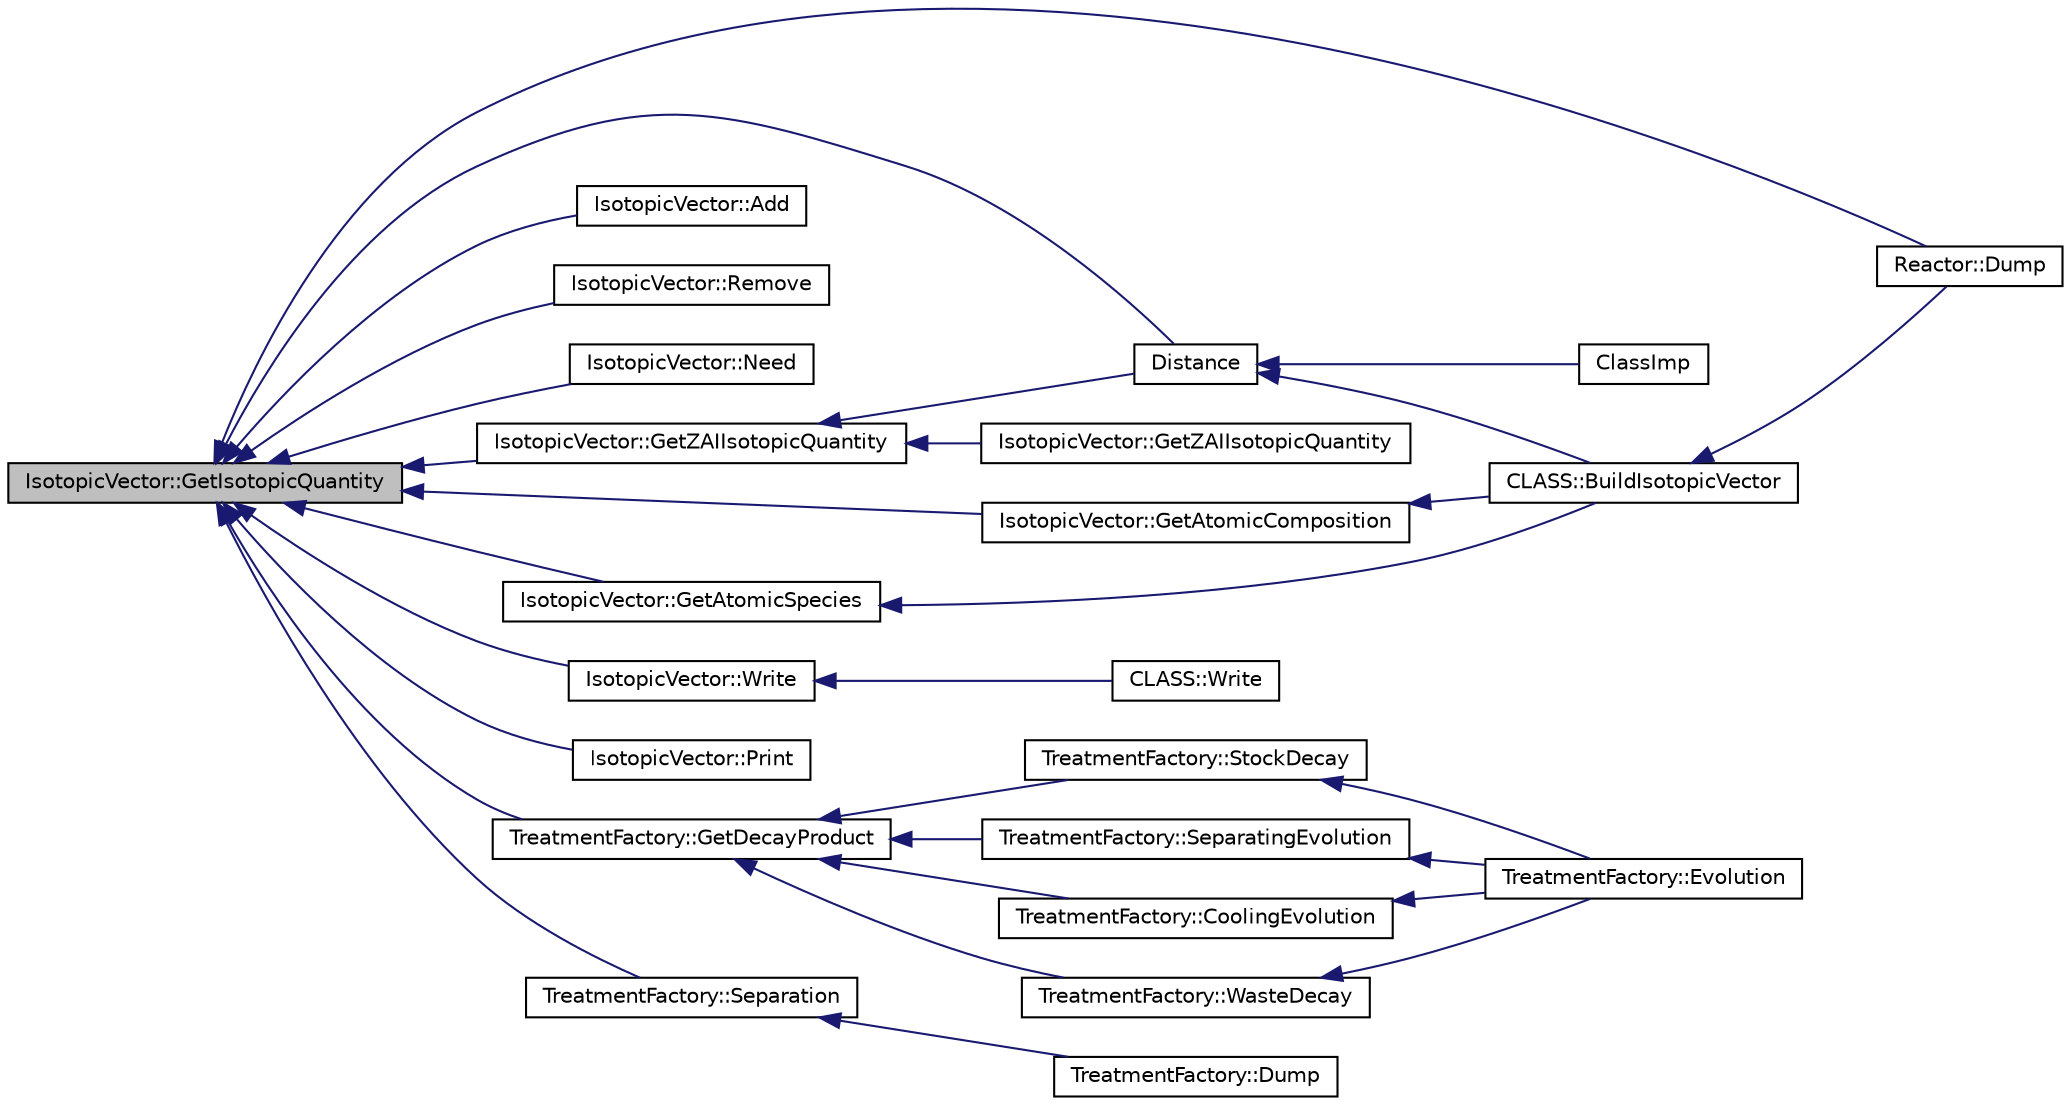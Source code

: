 digraph G
{
  edge [fontname="Helvetica",fontsize="10",labelfontname="Helvetica",labelfontsize="10"];
  node [fontname="Helvetica",fontsize="10",shape=record];
  rankdir="LR";
  Node1 [label="IsotopicVector::GetIsotopicQuantity",height=0.2,width=0.4,color="black", fillcolor="grey75", style="filled" fontcolor="black"];
  Node1 -> Node2 [dir="back",color="midnightblue",fontsize="10",style="solid",fontname="Helvetica"];
  Node2 [label="Distance",height=0.2,width=0.4,color="black", fillcolor="white", style="filled",URL="$_isotopic_vector_8hxx.html#afaea8492ba2fd9f4a4c67b1922a17ca9"];
  Node2 -> Node3 [dir="back",color="midnightblue",fontsize="10",style="solid",fontname="Helvetica"];
  Node3 [label="CLASS::BuildIsotopicVector",height=0.2,width=0.4,color="black", fillcolor="white", style="filled",URL="$class_c_l_a_s_s.html#a38540c368982b9214ad3bf0921f716c5",tooltip="Build The needed Isotopic Vector from the stock."];
  Node3 -> Node4 [dir="back",color="midnightblue",fontsize="10",style="solid",fontname="Helvetica"];
  Node4 [label="Reactor::Dump",height=0.2,width=0.4,color="black", fillcolor="white", style="filled",URL="$class_reactor.html#a62ecaa3d122030fb9a44396c297e032b",tooltip="Write Modification (IV In/Out, filling the TF...)"];
  Node2 -> Node5 [dir="back",color="midnightblue",fontsize="10",style="solid",fontname="Helvetica"];
  Node5 [label="ClassImp",height=0.2,width=0.4,color="black", fillcolor="white", style="filled",URL="$_isotopic_vector_8cxx.html#a8a8e482ebbcb821840169b522f490eb5"];
  Node1 -> Node6 [dir="back",color="midnightblue",fontsize="10",style="solid",fontname="Helvetica"];
  Node6 [label="IsotopicVector::Add",height=0.2,width=0.4,color="black", fillcolor="white", style="filled",URL="$class_isotopic_vector.html#ad494cc7829f696b09bdd4fe7e1516456",tooltip="Add IsotopicVector to the existing IsotopicVector."];
  Node1 -> Node7 [dir="back",color="midnightblue",fontsize="10",style="solid",fontname="Helvetica"];
  Node7 [label="IsotopicVector::Remove",height=0.2,width=0.4,color="black", fillcolor="white", style="filled",URL="$class_isotopic_vector.html#a99a35f70bcf47756b19631e6ab9c8936",tooltip="Remove IsotopicVector to the existing IsotopicVector."];
  Node1 -> Node8 [dir="back",color="midnightblue",fontsize="10",style="solid",fontname="Helvetica"];
  Node8 [label="IsotopicVector::Need",height=0.2,width=0.4,color="black", fillcolor="white", style="filled",URL="$class_isotopic_vector.html#aef3c7a9176a3a4d6164f3a866fe54892",tooltip="Fill the fIsotopicQuantityNeeded."];
  Node1 -> Node9 [dir="back",color="midnightblue",fontsize="10",style="solid",fontname="Helvetica"];
  Node9 [label="IsotopicVector::GetZAIIsotopicQuantity",height=0.2,width=0.4,color="black", fillcolor="white", style="filled",URL="$class_isotopic_vector.html#a40dc795634eba67031bd8f18491fc4b3",tooltip="Return the composition of the IsotopicVector."];
  Node9 -> Node2 [dir="back",color="midnightblue",fontsize="10",style="solid",fontname="Helvetica"];
  Node9 -> Node10 [dir="back",color="midnightblue",fontsize="10",style="solid",fontname="Helvetica"];
  Node10 [label="IsotopicVector::GetZAIIsotopicQuantity",height=0.2,width=0.4,color="black", fillcolor="white", style="filled",URL="$class_isotopic_vector.html#af15974b2310e74240937e4bd48c6d760",tooltip="Return the composition of the IsotopicVector."];
  Node1 -> Node11 [dir="back",color="midnightblue",fontsize="10",style="solid",fontname="Helvetica"];
  Node11 [label="IsotopicVector::GetAtomicComposition",height=0.2,width=0.4,color="black", fillcolor="white", style="filled",URL="$class_isotopic_vector.html#a70fb63806fcd4e0e89db38cc4782137d",tooltip="Return the Atomic composition of the &quot;z&quot; atom."];
  Node11 -> Node3 [dir="back",color="midnightblue",fontsize="10",style="solid",fontname="Helvetica"];
  Node1 -> Node12 [dir="back",color="midnightblue",fontsize="10",style="solid",fontname="Helvetica"];
  Node12 [label="IsotopicVector::GetAtomicSpecies",height=0.2,width=0.4,color="black", fillcolor="white", style="filled",URL="$class_isotopic_vector.html#a48e0fe3a94246f905e736f482568f1d0",tooltip="Return the Atomic Species contained."];
  Node12 -> Node3 [dir="back",color="midnightblue",fontsize="10",style="solid",fontname="Helvetica"];
  Node1 -> Node13 [dir="back",color="midnightblue",fontsize="10",style="solid",fontname="Helvetica"];
  Node13 [label="IsotopicVector::Write",height=0.2,width=0.4,color="black", fillcolor="white", style="filled",URL="$class_isotopic_vector.html#a61854e32cee1a95f59d6e06fc1176ac3",tooltip="Write the Content of the IV in the filename file."];
  Node13 -> Node14 [dir="back",color="midnightblue",fontsize="10",style="solid",fontname="Helvetica"];
  Node14 [label="CLASS::Write",height=0.2,width=0.4,color="black", fillcolor="white", style="filled",URL="$class_c_l_a_s_s.html#a3c10a5c19f28ee128eb8aff1d19ff1f3"];
  Node1 -> Node15 [dir="back",color="midnightblue",fontsize="10",style="solid",fontname="Helvetica"];
  Node15 [label="IsotopicVector::Print",height=0.2,width=0.4,color="black", fillcolor="white", style="filled",URL="$class_isotopic_vector.html#a17fde105b8c061d13230776bf4cbf2e7",tooltip="Print the composition of the IV."];
  Node1 -> Node4 [dir="back",color="midnightblue",fontsize="10",style="solid",fontname="Helvetica"];
  Node1 -> Node16 [dir="back",color="midnightblue",fontsize="10",style="solid",fontname="Helvetica"];
  Node16 [label="TreatmentFactory::GetDecayProduct",height=0.2,width=0.4,color="black", fillcolor="white", style="filled",URL="$class_treatment_factory.html#a87686aa3bee9be038d3378da99b85fff",tooltip="Get IsotopicVector Decay at the t time."];
  Node16 -> Node17 [dir="back",color="midnightblue",fontsize="10",style="solid",fontname="Helvetica"];
  Node17 [label="TreatmentFactory::WasteDecay",height=0.2,width=0.4,color="black", fillcolor="white", style="filled",URL="$class_treatment_factory.html#aeca0ee90774cd2cb95008d3bb79a46c8",tooltip="Deal the Waste Decay Evolution."];
  Node17 -> Node18 [dir="back",color="midnightblue",fontsize="10",style="solid",fontname="Helvetica"];
  Node18 [label="TreatmentFactory::Evolution",height=0.2,width=0.4,color="black", fillcolor="white", style="filled",URL="$class_treatment_factory.html#a3adb9c8d9e15a03fd780e97213a4c42e",tooltip="Performe the evolution until the Time t."];
  Node16 -> Node19 [dir="back",color="midnightblue",fontsize="10",style="solid",fontname="Helvetica"];
  Node19 [label="TreatmentFactory::StockDecay",height=0.2,width=0.4,color="black", fillcolor="white", style="filled",URL="$class_treatment_factory.html#a1516dbe08885873eb1e4377f3b20d413",tooltip="Deal the Stock Decay Evolution."];
  Node19 -> Node18 [dir="back",color="midnightblue",fontsize="10",style="solid",fontname="Helvetica"];
  Node16 -> Node20 [dir="back",color="midnightblue",fontsize="10",style="solid",fontname="Helvetica"];
  Node20 [label="TreatmentFactory::SeparatingEvolution",height=0.2,width=0.4,color="black", fillcolor="white", style="filled",URL="$class_treatment_factory.html#afb051dd3f5cb0253c07daffb5f636787",tooltip="Deal the Separating IV Decay Evolution and then send it to stock."];
  Node20 -> Node18 [dir="back",color="midnightblue",fontsize="10",style="solid",fontname="Helvetica"];
  Node16 -> Node21 [dir="back",color="midnightblue",fontsize="10",style="solid",fontname="Helvetica"];
  Node21 [label="TreatmentFactory::CoolingEvolution",height=0.2,width=0.4,color="black", fillcolor="white", style="filled",URL="$class_treatment_factory.html#a7bc2e774abb02f71df62bb30e5e6735b",tooltip="Deal the cooling and then send it to Separation."];
  Node21 -> Node18 [dir="back",color="midnightblue",fontsize="10",style="solid",fontname="Helvetica"];
  Node1 -> Node22 [dir="back",color="midnightblue",fontsize="10",style="solid",fontname="Helvetica"];
  Node22 [label="TreatmentFactory::Separation",height=0.2,width=0.4,color="black", fillcolor="white", style="filled",URL="$class_treatment_factory.html#a422f64b900468570a49f5d32be71c632"];
  Node22 -> Node23 [dir="back",color="midnightblue",fontsize="10",style="solid",fontname="Helvetica"];
  Node23 [label="TreatmentFactory::Dump",height=0.2,width=0.4,color="black", fillcolor="white", style="filled",URL="$class_treatment_factory.html#aa416589f1fa2025f1dc8dfbbcd5f9371",tooltip="Write Modification (exchange between Cooling, Separation and Stock)"];
}
